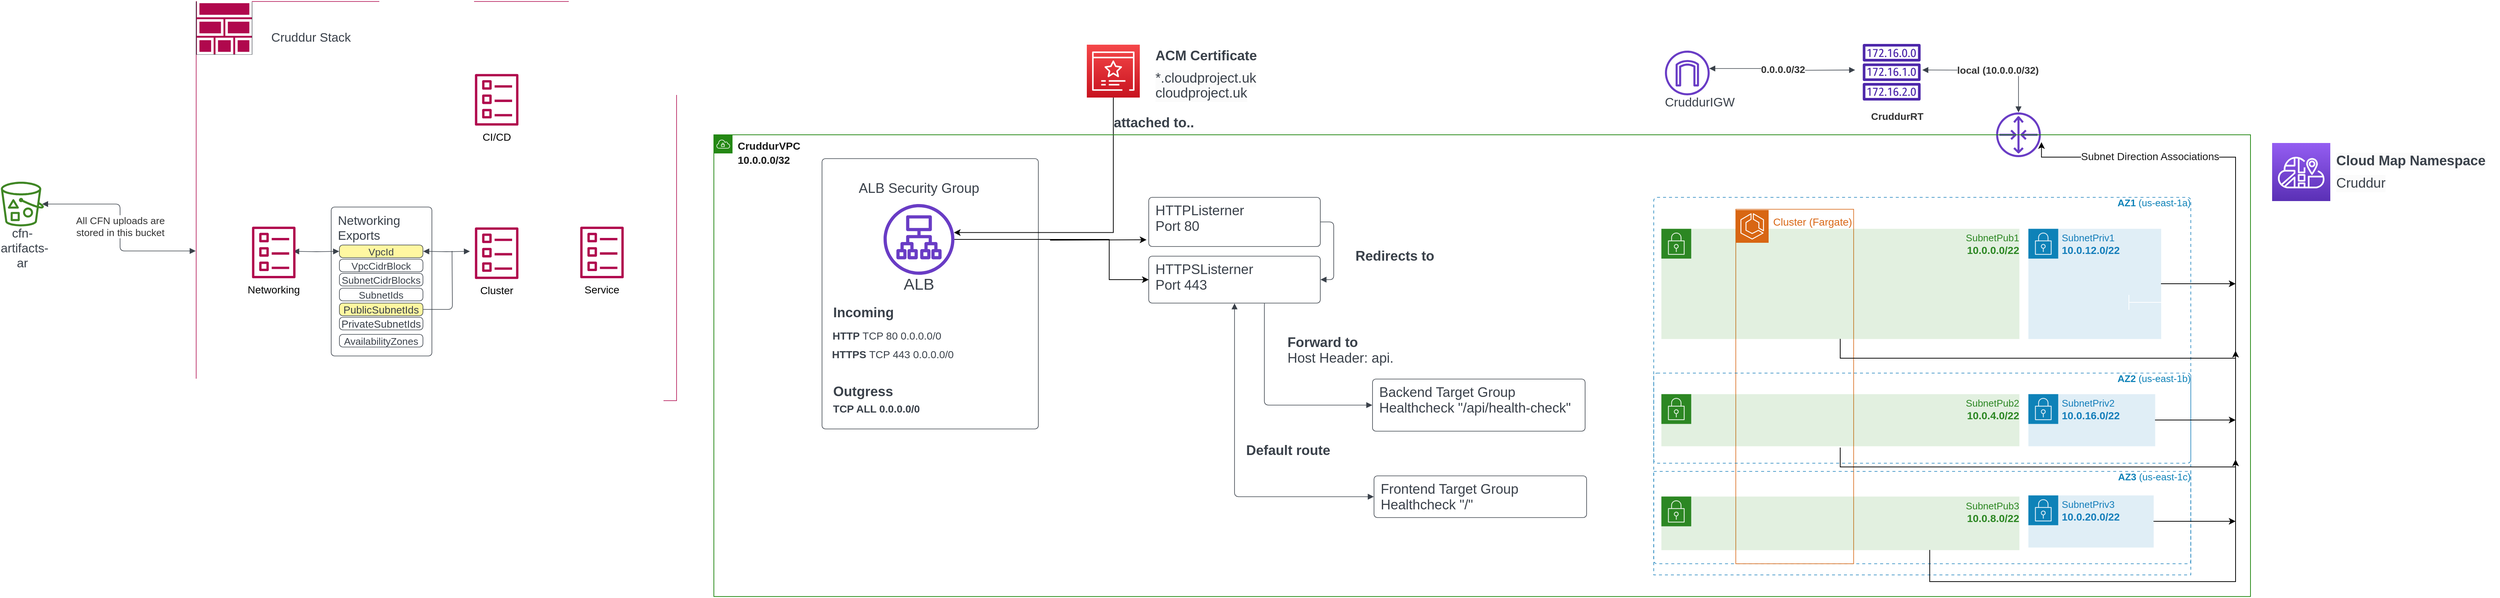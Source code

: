<mxfile version="20.8.20" type="github">
  <diagram name="Page-1" id="DmIdj5LOLqRMzLJ2gPiF">
    <mxGraphModel dx="4213" dy="1447" grid="1" gridSize="10" guides="1" tooltips="1" connect="1" arrows="1" fold="1" page="1" pageScale="1" pageWidth="1169" pageHeight="1654" math="0" shadow="0">
      <root>
        <mxCell id="0" />
        <mxCell id="1" parent="0" />
        <mxCell id="Y5ffWVeLKaedBnNB1SG8-2" value="" style="html=1;overflow=block;blockSpacing=1;whiteSpace=wrap;fontSize=13;spacing=3.8;strokeColor=#3a414a;strokeOpacity=100;rounded=1;absoluteArcSize=1;arcSize=9;strokeWidth=0.8;lucidId=Gu1TGajPd.M8;" vertex="1" parent="1">
          <mxGeometry x="75" y="262" width="290" height="363" as="geometry" />
        </mxCell>
        <mxCell id="Y5ffWVeLKaedBnNB1SG8-4" value="" style="html=1;overflow=block;blockSpacing=1;whiteSpace=wrap;fontSize=13;spacing=3.8;strokeColor=#b0084d;strokeOpacity=100;strokeWidth=0.8;lucidId=mw0TCf-SKjKt;" vertex="1" parent="1">
          <mxGeometry x="-764" y="51" width="644" height="536" as="geometry" />
        </mxCell>
        <mxCell id="Y5ffWVeLKaedBnNB1SG8-5" value="&lt;b&gt;       AZ1 &lt;/b&gt;(us-east-1a)" style="html=1;overflow=block;blockSpacing=1;whiteSpace=wrap;verticalAlign=top;dashed=1;dashPattern=5 5;fontColor=#0E82B8;container=1;pointerEvents=0;collapsible=0;recursiveResize=0;fontSize=13;align=right;spacing=0;strokeColor=#147eba;strokeOpacity=100;fillOpacity=0;rounded=1;absoluteArcSize=1;arcSize=9;fillColor=#ffffff;strokeWidth=0.8;lucidId=Z4ZT~RqnWNvc;" vertex="1" parent="1">
          <mxGeometry x="1190" y="314" width="720" height="492" as="geometry" />
        </mxCell>
        <mxCell id="Y5ffWVeLKaedBnNB1SG8-3" value="" style="html=1;overflow=block;blockSpacing=1;whiteSpace=wrap;fontSize=13;spacing=9;strokeColor=#d86613;strokeOpacity=100;strokeWidth=0.8;lucidId=Tg1TGxLeuST_;" vertex="1" parent="Y5ffWVeLKaedBnNB1SG8-5">
          <mxGeometry x="110" y="16" width="158" height="476" as="geometry" />
        </mxCell>
        <mxCell id="Y5ffWVeLKaedBnNB1SG8-155" style="edgeStyle=orthogonalEdgeStyle;rounded=0;orthogonalLoop=1;jettySize=auto;html=1;fontSize=14;fontColor=#1A1A1A;elbow=vertical;" edge="1" parent="Y5ffWVeLKaedBnNB1SG8-5" source="Y5ffWVeLKaedBnNB1SG8-7">
          <mxGeometry relative="1" as="geometry">
            <mxPoint x="780" y="116" as="targetPoint" />
          </mxGeometry>
        </mxCell>
        <mxCell id="Y5ffWVeLKaedBnNB1SG8-7" value="SubnetPriv1&lt;br&gt;&lt;b&gt;&lt;font style=&quot;font-size: 14px;&quot;&gt;10.0.12.0/22&lt;/font&gt;&lt;/b&gt;" style="html=1;overflow=block;blockSpacing=1;whiteSpace=wrap;shape=mxgraph.aws4.group;grIcon=mxgraph.aws4.group_security_group;grStroke=0;verticalAlign=top;align=left;grIconSize=40;spacingLeft=45;spacingTop=5;strokeColor=#0E82B8;container=1;pointerEvents=0;collapsible=0;recursiveResize=0;fontSize=13;fontColor=#147eba;spacing=0;strokeOpacity=100;fillOpacity=13;rounded=1;absoluteArcSize=1;arcSize=9;fillColor=#147eba;strokeWidth=0;lucidId=D6ZTme_0ZaUr;" vertex="1" parent="Y5ffWVeLKaedBnNB1SG8-5">
          <mxGeometry x="502" y="42" width="178" height="148" as="geometry" />
        </mxCell>
        <mxCell id="Y5ffWVeLKaedBnNB1SG8-149" style="rounded=0;orthogonalLoop=1;jettySize=auto;html=1;fontSize=14;fontColor=#1A1A1A;elbow=vertical;edgeStyle=orthogonalEdgeStyle;" edge="1" parent="Y5ffWVeLKaedBnNB1SG8-5" source="Y5ffWVeLKaedBnNB1SG8-6">
          <mxGeometry relative="1" as="geometry">
            <mxPoint x="780" y="206" as="targetPoint" />
            <Array as="points">
              <mxPoint x="250" y="216" />
              <mxPoint x="780" y="216" />
            </Array>
          </mxGeometry>
        </mxCell>
        <mxCell id="Y5ffWVeLKaedBnNB1SG8-6" value="SubnetPub1&lt;br&gt;&lt;b&gt;&lt;font style=&quot;font-size: 14px;&quot;&gt;10.0.0.0/22&lt;/font&gt;&lt;/b&gt;" style="html=1;overflow=block;blockSpacing=1;whiteSpace=wrap;shape=mxgraph.aws4.group;grIcon=mxgraph.aws4.group_security_group;grStroke=0;verticalAlign=top;align=right;grIconSize=40;spacingLeft=45;spacingTop=5;strokeColor=#2C8723;fontColor=#2C8723;container=0;pointerEvents=0;collapsible=0;recursiveResize=0;fontSize=13;spacing=0;strokeOpacity=100;fillOpacity=13;rounded=1;absoluteArcSize=1;arcSize=9;fillColor=#248814;strokeWidth=0;lucidId=A6ZT0tNM1aIh;" vertex="1" parent="Y5ffWVeLKaedBnNB1SG8-5">
          <mxGeometry x="10" y="42" width="480" height="148" as="geometry" />
        </mxCell>
        <mxCell id="Y5ffWVeLKaedBnNB1SG8-51" value="" style="html=1;overflow=block;blockSpacing=1;whiteSpace=wrap;shape=mxgraph.aws4.resourceIcon;resIcon=mxgraph.aws4.ecs;verticalLabelPosition=bottom;align=center;verticalAlign=top;strokeColor=#ffffff;pointerEvents=1;fontSize=13;spacing=0;strokeOpacity=100;rounded=1;absoluteArcSize=1;arcSize=9;fillColor=#d86613;strokeWidth=0.8;lucidId=wg1THyplZPJS;" vertex="1" parent="Y5ffWVeLKaedBnNB1SG8-5">
          <mxGeometry x="110" y="17" width="44" height="44" as="geometry" />
        </mxCell>
        <mxCell id="Y5ffWVeLKaedBnNB1SG8-129" value="&lt;font color=&quot;#d96817&quot;&gt;Cluster (Fargate)&lt;/font&gt;" style="text;strokeColor=none;align=center;fillColor=none;html=1;verticalAlign=middle;whiteSpace=wrap;rounded=0;fontSize=14;" vertex="1" parent="Y5ffWVeLKaedBnNB1SG8-5">
          <mxGeometry x="129" y="18" width="168" height="30" as="geometry" />
        </mxCell>
        <mxCell id="Y5ffWVeLKaedBnNB1SG8-9" value="&lt;b&gt;       AZ2 &lt;/b&gt;(us-east-1b)" style="html=1;overflow=block;blockSpacing=1;whiteSpace=wrap;verticalAlign=top;dashed=1;dashPattern=5 5;fontColor=#0E82B8;container=1;pointerEvents=0;collapsible=0;recursiveResize=0;fontSize=13;align=right;spacing=0;strokeColor=#147eba;strokeOpacity=100;fillOpacity=0;rounded=1;absoluteArcSize=1;arcSize=9;fillColor=#ffffff;strokeWidth=0.8;lucidId=if0TXPkdlUMy;" vertex="1" parent="1">
          <mxGeometry x="1190" y="550" width="720" height="121" as="geometry" />
        </mxCell>
        <mxCell id="Y5ffWVeLKaedBnNB1SG8-10" value="&lt;blockquote style=&quot;margin: 0 0 0 40px; border: none; padding: 0px;&quot;&gt;&lt;div style=&quot;&quot;&gt;&lt;span style=&quot;background-color: initial;&quot;&gt;SubnetPub2&lt;/span&gt;&lt;/div&gt;&lt;div style=&quot;&quot;&gt;&lt;span style=&quot;background-color: initial;&quot;&gt;&lt;b&gt;&lt;font style=&quot;font-size: 14px;&quot;&gt;10.0.4.0/22&lt;/font&gt;&lt;/b&gt;&lt;/span&gt;&lt;/div&gt;&lt;/blockquote&gt;" style="html=1;overflow=block;blockSpacing=1;whiteSpace=wrap;shape=mxgraph.aws4.group;grIcon=mxgraph.aws4.group_security_group;grStroke=0;verticalAlign=top;align=right;grIconSize=40;spacingLeft=45;spacingTop=5;strokeColor=#2C8723;fontColor=#2C8723;container=1;pointerEvents=0;collapsible=0;recursiveResize=0;fontSize=13;spacing=0;strokeOpacity=100;fillOpacity=13;rounded=1;absoluteArcSize=1;arcSize=9;fillColor=#248814;strokeWidth=0;lucidId=if0TEgoTsi_F;" vertex="1" parent="Y5ffWVeLKaedBnNB1SG8-9">
          <mxGeometry x="10" y="28" width="480" height="70" as="geometry" />
        </mxCell>
        <mxCell id="Y5ffWVeLKaedBnNB1SG8-156" style="edgeStyle=orthogonalEdgeStyle;rounded=0;orthogonalLoop=1;jettySize=auto;html=1;fontSize=14;fontColor=#1A1A1A;elbow=vertical;" edge="1" parent="Y5ffWVeLKaedBnNB1SG8-9" source="Y5ffWVeLKaedBnNB1SG8-11">
          <mxGeometry relative="1" as="geometry">
            <mxPoint x="780" y="63" as="targetPoint" />
          </mxGeometry>
        </mxCell>
        <mxCell id="Y5ffWVeLKaedBnNB1SG8-11" value="SubnetPriv2&lt;br&gt;&lt;b&gt;&lt;font style=&quot;font-size: 14px;&quot;&gt;10.0.16.0/22&lt;/font&gt;&lt;/b&gt;" style="html=1;overflow=block;blockSpacing=1;whiteSpace=wrap;shape=mxgraph.aws4.group;grIcon=mxgraph.aws4.group_security_group;grStroke=0;verticalAlign=top;align=left;grIconSize=40;spacingLeft=45;spacingTop=5;strokeColor=#0E82B8;container=1;pointerEvents=0;collapsible=0;recursiveResize=0;fontSize=13;fontColor=#147eba;spacing=0;strokeOpacity=100;fillOpacity=13;rounded=1;absoluteArcSize=1;arcSize=9;fillColor=#147eba;strokeWidth=0;lucidId=if0TMw7SNUd1;" vertex="1" parent="Y5ffWVeLKaedBnNB1SG8-9">
          <mxGeometry x="502" y="28" width="170" height="70" as="geometry" />
        </mxCell>
        <mxCell id="Y5ffWVeLKaedBnNB1SG8-12" value="&lt;b&gt;       AZ3 &lt;/b&gt;(us-east-1c)" style="html=1;overflow=block;blockSpacing=1;whiteSpace=wrap;verticalAlign=top;dashed=1;dashPattern=5 5;fontColor=#0E82B8;container=1;pointerEvents=0;collapsible=0;recursiveResize=0;fontSize=13;align=right;spacing=0;strokeColor=#147eba;strokeOpacity=100;fillOpacity=0;rounded=1;absoluteArcSize=1;arcSize=0;fillColor=#ffffff;strokeWidth=0.8;lucidId=pf0TN7_UmOL7;" vertex="1" parent="1">
          <mxGeometry x="1190" y="682" width="720" height="139" as="geometry" />
        </mxCell>
        <mxCell id="Y5ffWVeLKaedBnNB1SG8-13" value="SubnetPub3&lt;br&gt;&lt;b&gt;&lt;font style=&quot;font-size: 14px;&quot;&gt;10.0.8.0/22&lt;/font&gt;&lt;/b&gt;" style="html=1;overflow=block;blockSpacing=1;whiteSpace=wrap;shape=mxgraph.aws4.group;grIcon=mxgraph.aws4.group_security_group;grStroke=0;verticalAlign=top;align=right;grIconSize=40;spacingLeft=45;spacingTop=5;strokeColor=#2C8723;fontColor=#2C8723;container=1;pointerEvents=0;collapsible=0;recursiveResize=0;fontSize=13;spacing=0;strokeOpacity=100;fillOpacity=13;rounded=1;absoluteArcSize=1;arcSize=9;fillColor=#248814;strokeWidth=0;lucidId=pf0Tl75vCmeT;" vertex="1" parent="Y5ffWVeLKaedBnNB1SG8-12">
          <mxGeometry x="10" y="33.5" width="480" height="72" as="geometry" />
        </mxCell>
        <mxCell id="Y5ffWVeLKaedBnNB1SG8-157" style="edgeStyle=orthogonalEdgeStyle;rounded=0;orthogonalLoop=1;jettySize=auto;html=1;fontSize=14;fontColor=#1A1A1A;elbow=vertical;" edge="1" parent="Y5ffWVeLKaedBnNB1SG8-12" source="Y5ffWVeLKaedBnNB1SG8-14">
          <mxGeometry relative="1" as="geometry">
            <mxPoint x="780" y="67" as="targetPoint" />
          </mxGeometry>
        </mxCell>
        <mxCell id="Y5ffWVeLKaedBnNB1SG8-14" value="SubnetPriv3&lt;br&gt;&lt;b&gt;&lt;font style=&quot;font-size: 14px;&quot;&gt;10.0.20.0/22&lt;/font&gt;&lt;/b&gt;" style="html=1;overflow=block;blockSpacing=1;whiteSpace=wrap;shape=mxgraph.aws4.group;grIcon=mxgraph.aws4.group_security_group;grStroke=0;verticalAlign=top;align=left;grIconSize=40;spacingLeft=45;spacingTop=5;strokeColor=#0E82B8;container=1;pointerEvents=0;collapsible=0;recursiveResize=0;fontSize=13;fontColor=#147eba;spacing=0;strokeOpacity=100;fillOpacity=13;rounded=1;absoluteArcSize=1;arcSize=9;fillColor=#147eba;strokeWidth=0;lucidId=pf0TrG4AAMhS;" vertex="1" parent="Y5ffWVeLKaedBnNB1SG8-12">
          <mxGeometry x="502" y="32" width="168" height="70" as="geometry" />
        </mxCell>
        <mxCell id="Y5ffWVeLKaedBnNB1SG8-16" value="" style="html=1;overflow=block;blockSpacing=1;whiteSpace=wrap;shape=mxgraph.aws4.router;labelPosition=center;verticalLabelPosition=bottom;align=center;verticalAlign=top;pointerEvents=1;fontSize=13;spacing=0;strokeColor=#3a414a;strokeOpacity=100;rounded=1;absoluteArcSize=1;arcSize=9;fillColor=#693cc5;strokeWidth=0.8;lucidId=3-ZTYZ8C4m2f;" vertex="1" parent="1">
          <mxGeometry x="1649" y="200" width="60" height="60" as="geometry" />
        </mxCell>
        <mxCell id="Y5ffWVeLKaedBnNB1SG8-17" value="" style="html=1;jettySize=18;whiteSpace=wrap;fontSize=13;strokeColor=#3a414a;strokeOpacity=100;strokeWidth=0.8;rounded=1;arcSize=12;edgeStyle=orthogonalEdgeStyle;startArrow=block;startFill=1;endArrow=block;endFill=1;exitX=1;exitY=0.5;exitPerimeter=0;entryX=0.5;entryY=0;entryPerimeter=0;lucidId=h~ZTw6QrdE8z;" edge="1" parent="1" target="Y5ffWVeLKaedBnNB1SG8-16">
          <mxGeometry width="100" height="100" relative="1" as="geometry">
            <Array as="points" />
            <mxPoint x="1550" y="143.0" as="sourcePoint" />
          </mxGeometry>
        </mxCell>
        <mxCell id="Y5ffWVeLKaedBnNB1SG8-18" value="local (10.0.0.0/32)" style="text;html=1;resizable=0;labelBackgroundColor=default;align=center;verticalAlign=middle;fontStyle=1;fontColor=#333333;fontSize=13.3;" vertex="1" parent="Y5ffWVeLKaedBnNB1SG8-17">
          <mxGeometry x="0.433" relative="1" as="geometry">
            <mxPoint x="-28" y="-5" as="offset" />
          </mxGeometry>
        </mxCell>
        <mxCell id="Y5ffWVeLKaedBnNB1SG8-19" value="CruddurIGW" style="html=1;overflow=block;blockSpacing=1;whiteSpace=wrap;shape=mxgraph.aws4.internet_gateway;labelPosition=center;verticalLabelPosition=bottom;align=center;verticalAlign=top;pointerEvents=1;fontSize=16.7;fontColor=#3a414a;spacing=0;strokeColor=#3a414a;strokeOpacity=100;rounded=1;absoluteArcSize=1;arcSize=9;fillColor=#693cc5;strokeWidth=0.8;lucidId=O~ZTAr_EYrPd;" vertex="1" parent="1">
          <mxGeometry x="1205" y="117" width="60" height="60" as="geometry" />
        </mxCell>
        <mxCell id="Y5ffWVeLKaedBnNB1SG8-20" value="" style="html=1;jettySize=18;whiteSpace=wrap;fontSize=13;strokeColor=#3a414a;strokeOpacity=100;strokeWidth=0.8;rounded=1;arcSize=12;edgeStyle=orthogonalEdgeStyle;startArrow=block;startFill=1;endArrow=block;endFill=1;exitX=0;exitY=0.5;exitPerimeter=0;entryX=0.99;entryY=0.4;entryPerimeter=0;lucidId=X~ZTACHfxG1c;" edge="1" parent="1" target="Y5ffWVeLKaedBnNB1SG8-19">
          <mxGeometry width="100" height="100" relative="1" as="geometry">
            <Array as="points" />
            <mxPoint x="1460" y="143.0" as="sourcePoint" />
          </mxGeometry>
        </mxCell>
        <mxCell id="Y5ffWVeLKaedBnNB1SG8-21" value="0.0.0.0/32" style="text;html=1;resizable=0;labelBackgroundColor=default;align=center;verticalAlign=middle;fontStyle=1;fontColor=#333333;fontSize=13.3;" vertex="1" parent="Y5ffWVeLKaedBnNB1SG8-20">
          <mxGeometry relative="1" as="geometry" />
        </mxCell>
        <mxCell id="Y5ffWVeLKaedBnNB1SG8-31" value="Cruddur Stack" style="html=1;overflow=block;blockSpacing=1;whiteSpace=wrap;fontSize=16.7;fontColor=#3a414a;spacing=3.8;strokeOpacity=0;fillOpacity=0;rounded=1;absoluteArcSize=1;arcSize=9;fillColor=#ffffff;strokeWidth=0.8;lucidId=dE0TspO_Agiy;" vertex="1" parent="1">
          <mxGeometry x="-700" y="77" width="180" height="45" as="geometry" />
        </mxCell>
        <mxCell id="Y5ffWVeLKaedBnNB1SG8-34" value="cfn-artifacts-ar" style="html=1;overflow=block;blockSpacing=1;whiteSpace=wrap;shape=mxgraph.aws4.bucket_with_objects;labelPosition=center;verticalLabelPosition=bottom;align=center;verticalAlign=top;pointerEvents=1;fontSize=16.7;fontColor=#3a414a;spacing=0;strokeColor=#3a414a;strokeOpacity=100;rounded=1;absoluteArcSize=1;arcSize=9;fillColor=#3f8624;strokeWidth=0.8;lucidId=dI0Tzxsv~msY;" vertex="1" parent="1">
          <mxGeometry x="-1026" y="293" width="58" height="60" as="geometry" />
        </mxCell>
        <mxCell id="Y5ffWVeLKaedBnNB1SG8-35" value="" style="html=1;jettySize=18;whiteSpace=wrap;fontSize=13;strokeColor=#3a414a;strokeOpacity=100;strokeWidth=0.8;rounded=1;arcSize=12;edgeStyle=orthogonalEdgeStyle;startArrow=block;startFill=1;endArrow=block;endFill=1;exitX=0.958;exitY=0.5;exitPerimeter=0;entryX=-0.001;entryY=0.625;entryPerimeter=0;lucidId=yI0TNxTwH4DH;" edge="1" parent="1" source="Y5ffWVeLKaedBnNB1SG8-34" target="Y5ffWVeLKaedBnNB1SG8-4">
          <mxGeometry width="100" height="100" relative="1" as="geometry">
            <Array as="points" />
          </mxGeometry>
        </mxCell>
        <mxCell id="Y5ffWVeLKaedBnNB1SG8-36" value="All CFN uploads are&#xa;stored in this bucket" style="text;html=1;resizable=0;labelBackgroundColor=default;align=center;verticalAlign=middle;fontColor=#333333;fontSize=13.3;" vertex="1" parent="Y5ffWVeLKaedBnNB1SG8-35">
          <mxGeometry relative="1" as="geometry" />
        </mxCell>
        <mxCell id="Y5ffWVeLKaedBnNB1SG8-37" value="" style="group;dropTarget=0;pointerEvents=0;" vertex="1" parent="1">
          <mxGeometry x="-670" y="327" width="306" height="224" as="geometry" />
        </mxCell>
        <mxCell id="Y5ffWVeLKaedBnNB1SG8-38" value="Networking Exports" style="html=1;overflow=block;blockSpacing=1;whiteSpace=wrap;fontSize=16.7;fontColor=#3a414a;align=left;spacing=9;verticalAlign=top;strokeColor=#3a414a;strokeOpacity=100;rounded=1;absoluteArcSize=1;arcSize=9;strokeWidth=0.8;lucidId=A80ToU6WK9eq;" vertex="1" parent="Y5ffWVeLKaedBnNB1SG8-37">
          <mxGeometry x="87" width="135" height="200" as="geometry" />
        </mxCell>
        <mxCell id="Y5ffWVeLKaedBnNB1SG8-41" value="VpcCidrBlock" style="html=1;overflow=block;blockSpacing=1;whiteSpace=wrap;fontSize=13.3;fontColor=#3a414a;spacing=0;strokeColor=#3a414a;strokeOpacity=100;rounded=1;absoluteArcSize=1;arcSize=9;strokeWidth=0.8;lucidId=7L0TkX8M1S7Z;" vertex="1" parent="Y5ffWVeLKaedBnNB1SG8-37">
          <mxGeometry x="98" y="70" width="112" height="17" as="geometry" />
        </mxCell>
        <mxCell id="Y5ffWVeLKaedBnNB1SG8-42" value="SubnetCidrBlocks" style="html=1;overflow=block;blockSpacing=1;whiteSpace=wrap;fontSize=13.3;fontColor=#3a414a;spacing=0;strokeColor=#3a414a;strokeOpacity=100;rounded=1;absoluteArcSize=1;arcSize=9;strokeWidth=0.8;lucidId=9L0T8~TS0tZD;" vertex="1" parent="Y5ffWVeLKaedBnNB1SG8-37">
          <mxGeometry x="98" y="89" width="112" height="17" as="geometry" />
        </mxCell>
        <mxCell id="Y5ffWVeLKaedBnNB1SG8-43" value="PublicSubnetIds" style="html=1;overflow=block;blockSpacing=1;whiteSpace=wrap;fontSize=14;fontColor=#3a414a;spacing=0;strokeColor=#3a414a;strokeOpacity=100;fillOpacity=100;rounded=1;absoluteArcSize=1;arcSize=9;fillColor=#fff7a1;strokeWidth=0.8;lucidId=aM0T7n-Lwh~_;" vertex="1" parent="Y5ffWVeLKaedBnNB1SG8-37">
          <mxGeometry x="98" y="129" width="112" height="17" as="geometry" />
        </mxCell>
        <mxCell id="Y5ffWVeLKaedBnNB1SG8-44" value="SubnetIds" style="html=1;overflow=block;blockSpacing=1;whiteSpace=wrap;fontSize=13.3;fontColor=#3a414a;spacing=0;strokeColor=#3a414a;strokeOpacity=100;rounded=1;absoluteArcSize=1;arcSize=9;strokeWidth=0.8;lucidId=5O0TtLe9554C;" vertex="1" parent="Y5ffWVeLKaedBnNB1SG8-37">
          <mxGeometry x="98" y="109" width="112" height="17" as="geometry" />
        </mxCell>
        <mxCell id="Y5ffWVeLKaedBnNB1SG8-45" value="VpcId" style="html=1;overflow=block;blockSpacing=1;whiteSpace=wrap;fontSize=13.3;fontColor=#3a414a;spacing=0;strokeColor=#3a414a;strokeOpacity=100;fillOpacity=100;rounded=1;absoluteArcSize=1;arcSize=9;fillColor=#fff7a1;strokeWidth=0.8;lucidId=dP0TKXAvNs3V;" vertex="1" parent="Y5ffWVeLKaedBnNB1SG8-37">
          <mxGeometry x="98" y="51" width="112" height="17" as="geometry" />
        </mxCell>
        <mxCell id="Y5ffWVeLKaedBnNB1SG8-46" value="PrivateSubnetIds" style="html=1;overflow=block;blockSpacing=1;whiteSpace=wrap;fontSize=14;fontColor=#3a414a;spacing=0;strokeColor=#3a414a;strokeOpacity=100;rounded=1;absoluteArcSize=1;arcSize=9;strokeWidth=0.8;lucidId=xb1TEO2NR7rC;" vertex="1" parent="Y5ffWVeLKaedBnNB1SG8-37">
          <mxGeometry x="98" y="148" width="112" height="17" as="geometry" />
        </mxCell>
        <mxCell id="Y5ffWVeLKaedBnNB1SG8-47" value="AvailabilityZones" style="html=1;overflow=block;blockSpacing=1;whiteSpace=wrap;fontSize=13.3;fontColor=#3a414a;spacing=0;strokeColor=#3a414a;strokeOpacity=100;rounded=1;absoluteArcSize=1;arcSize=9;strokeWidth=0.8;lucidId=Cb1TjHKciOx0;" vertex="1" parent="Y5ffWVeLKaedBnNB1SG8-37">
          <mxGeometry x="98" y="171" width="112" height="17" as="geometry" />
        </mxCell>
        <mxCell id="Y5ffWVeLKaedBnNB1SG8-48" value="" style="html=1;jettySize=18;whiteSpace=wrap;fontSize=13;strokeColor=#3a414a;strokeOpacity=100;strokeWidth=0.8;rounded=1;arcSize=12;edgeStyle=orthogonalEdgeStyle;startArrow=block;startFill=1;endArrow=block;endFill=1;exitX=1;exitY=0.5;exitPerimeter=0;entryX=-0.003;entryY=0.5;entryPerimeter=0;lucidId=WX0TaIPggkP6;" edge="1" parent="Y5ffWVeLKaedBnNB1SG8-37" target="Y5ffWVeLKaedBnNB1SG8-45">
          <mxGeometry width="100" height="100" relative="1" as="geometry">
            <Array as="points" />
            <mxPoint x="36" y="59.5" as="sourcePoint" />
          </mxGeometry>
        </mxCell>
        <mxCell id="Y5ffWVeLKaedBnNB1SG8-49" value="" style="html=1;jettySize=18;whiteSpace=wrap;fontSize=13;strokeColor=#3a414a;strokeOpacity=100;strokeWidth=0.8;rounded=1;arcSize=12;edgeStyle=orthogonalEdgeStyle;startArrow=block;startFill=1;endArrow=block;endFill=1;exitX=0;exitY=0.5;exitPerimeter=0;entryX=1.003;entryY=0.5;entryPerimeter=0;lucidId=5X0TQjPlyJ.j;" edge="1" parent="Y5ffWVeLKaedBnNB1SG8-37" target="Y5ffWVeLKaedBnNB1SG8-45">
          <mxGeometry width="100" height="100" relative="1" as="geometry">
            <Array as="points" />
            <mxPoint x="273" y="59.5" as="sourcePoint" />
          </mxGeometry>
        </mxCell>
        <mxCell id="Y5ffWVeLKaedBnNB1SG8-50" value="" style="html=1;jettySize=18;whiteSpace=wrap;fontSize=13;strokeColor=#3a414a;strokeOpacity=100;strokeWidth=0.8;rounded=1;arcSize=12;edgeStyle=orthogonalEdgeStyle;startArrow=none;endArrow=none;exitX=1.003;exitY=0.5;exitPerimeter=0;lucidId=Nd1TKQJoeuX1;" edge="1" parent="Y5ffWVeLKaedBnNB1SG8-37" source="Y5ffWVeLKaedBnNB1SG8-43">
          <mxGeometry width="100" height="100" relative="1" as="geometry">
            <Array as="points" />
            <mxPoint x="249" y="59" as="targetPoint" />
          </mxGeometry>
        </mxCell>
        <mxCell id="Y5ffWVeLKaedBnNB1SG8-53" value="&lt;div style=&quot;display: flex; justify-content: flex-start; text-align: left; align-items: baseline; font-size: 0; line-height: 1.25;margin-top: -2px;&quot;&gt;&lt;span&gt;&lt;span style=&quot;font-size:18.3px;color:#3a414a;&quot;&gt;HTTPSListerner&#xa;&lt;/span&gt;&lt;/span&gt;&lt;/div&gt;&lt;div style=&quot;display: flex; justify-content: flex-start; text-align: left; align-items: baseline; font-size: 0; line-height: 1.25;margin-top: -2px;&quot;&gt;&lt;span&gt;&lt;span style=&quot;font-size:18.3px;color:#3a414a;&quot;&gt;Port 443&lt;/span&gt;&lt;/span&gt;&lt;/div&gt;" style="html=1;overflow=block;blockSpacing=1;whiteSpace=wrap;fontSize=13;spacing=9;verticalAlign=top;strokeColor=#3a414a;strokeOpacity=100;rounded=1;absoluteArcSize=1;arcSize=9;strokeWidth=0.8;lucidId=mp1TPzRQjrfS;" vertex="1" parent="1">
          <mxGeometry x="513" y="393" width="230" height="63" as="geometry" />
        </mxCell>
        <mxCell id="Y5ffWVeLKaedBnNB1SG8-54" value="" style="html=1;jettySize=18;whiteSpace=wrap;fontSize=13;strokeColor=#3a414a;strokeOpacity=100;strokeWidth=0.8;rounded=1;arcSize=12;edgeStyle=orthogonalEdgeStyle;startArrow=none;endArrow=block;endFill=1;exitX=1.001;exitY=0.5;exitPerimeter=0;entryX=1.001;entryY=0.5;entryPerimeter=0;lucidId=Jp1THk_QCc7.;" edge="1" parent="1" source="Y5ffWVeLKaedBnNB1SG8-52" target="Y5ffWVeLKaedBnNB1SG8-53">
          <mxGeometry width="100" height="100" relative="1" as="geometry">
            <Array as="points" />
          </mxGeometry>
        </mxCell>
        <mxCell id="Y5ffWVeLKaedBnNB1SG8-55" value="Redirects to" style="html=1;overflow=block;blockSpacing=1;whiteSpace=wrap;fontSize=18.3;fontColor=#3a414a;fontStyle=1;spacing=3.8;strokeOpacity=0;fillOpacity=0;rounded=1;absoluteArcSize=1;arcSize=9;fillColor=#ffffff;strokeWidth=0.8;lucidId=4p1TsErLXbFY;" vertex="1" parent="1">
          <mxGeometry x="753" y="369" width="180" height="45" as="geometry" />
        </mxCell>
        <mxCell id="Y5ffWVeLKaedBnNB1SG8-56" value="&lt;div style=&quot;display: flex; justify-content: flex-start; text-align: left; align-items: baseline; font-size: 0; line-height: 1.25;margin-top: -2px;&quot;&gt;&lt;span&gt;&lt;span style=&quot;font-size:18.3px;color:#3a414a;&quot;&gt;Backend Target Group&#xa;&lt;/span&gt;&lt;/span&gt;&lt;/div&gt;&lt;div style=&quot;display: flex; justify-content: flex-start; text-align: left; align-items: baseline; font-size: 0; line-height: 1.25;margin-top: -2px;&quot;&gt;&lt;span&gt;&lt;span style=&quot;font-size:18.3px;color:#3a414a;&quot;&gt;Healthcheck &quot;/api/health-check&quot;&lt;/span&gt;&lt;/span&gt;&lt;/div&gt;" style="html=1;overflow=block;blockSpacing=1;whiteSpace=wrap;fontSize=13;spacing=9;verticalAlign=top;strokeColor=#3a414a;strokeOpacity=100;rounded=1;absoluteArcSize=1;arcSize=9;strokeWidth=0.8;lucidId=rq1TCmNzaplq;" vertex="1" parent="1">
          <mxGeometry x="813" y="558" width="285" height="70" as="geometry" />
        </mxCell>
        <mxCell id="Y5ffWVeLKaedBnNB1SG8-57" value="&lt;div style=&quot;display: flex; justify-content: flex-start; text-align: left; align-items: baseline; font-size: 0; line-height: 1.25;margin-top: -2px;&quot;&gt;&lt;span&gt;&lt;span style=&quot;font-size:18.3px;color:#3a414a;&quot;&gt;Frontend Target Group&#xa;&lt;/span&gt;&lt;/span&gt;&lt;/div&gt;&lt;div style=&quot;display: flex; justify-content: flex-start; text-align: left; align-items: baseline; font-size: 0; line-height: 1.25;margin-top: -2px;&quot;&gt;&lt;span&gt;&lt;span style=&quot;font-size:18.3px;color:#3a414a;&quot;&gt;Healthcheck &quot;/&quot;&lt;/span&gt;&lt;/span&gt;&lt;/div&gt;" style="html=1;overflow=block;blockSpacing=1;whiteSpace=wrap;fontSize=13;spacing=9;verticalAlign=top;strokeColor=#3a414a;strokeOpacity=100;rounded=1;absoluteArcSize=1;arcSize=9;strokeWidth=0.8;lucidId=rq1TJoDe7SLl;" vertex="1" parent="1">
          <mxGeometry x="815" y="688" width="285" height="56" as="geometry" />
        </mxCell>
        <mxCell id="Y5ffWVeLKaedBnNB1SG8-58" value="" style="html=1;jettySize=18;whiteSpace=wrap;fontSize=13;strokeColor=#3a414a;strokeOpacity=100;strokeWidth=0.8;rounded=1;arcSize=12;edgeStyle=orthogonalEdgeStyle;startArrow=block;startFill=1;endArrow=block;endFill=1;exitX=0.5;exitY=1.005;exitPerimeter=0;entryX=-0.001;entryY=0.5;entryPerimeter=0;lucidId=Bq1Tb58wDm-E;" edge="1" parent="1" source="Y5ffWVeLKaedBnNB1SG8-53" target="Y5ffWVeLKaedBnNB1SG8-57">
          <mxGeometry width="100" height="100" relative="1" as="geometry">
            <Array as="points" />
          </mxGeometry>
        </mxCell>
        <mxCell id="Y5ffWVeLKaedBnNB1SG8-59" value="" style="html=1;jettySize=18;whiteSpace=wrap;fontSize=13;strokeColor=#3a414a;strokeOpacity=100;strokeWidth=0.8;rounded=1;arcSize=12;edgeStyle=orthogonalEdgeStyle;startArrow=none;endArrow=block;endFill=1;exitX=0.674;exitY=1.005;exitPerimeter=0;entryX=-0.001;entryY=0.5;entryPerimeter=0;lucidId=Gq1Takwi7JNx;" edge="1" parent="1" source="Y5ffWVeLKaedBnNB1SG8-53" target="Y5ffWVeLKaedBnNB1SG8-56">
          <mxGeometry width="100" height="100" relative="1" as="geometry">
            <Array as="points" />
          </mxGeometry>
        </mxCell>
        <mxCell id="Y5ffWVeLKaedBnNB1SG8-60" value="&lt;div style=&quot;display: flex; justify-content: flex-start; text-align: left; align-items: baseline; font-size: 0; line-height: 1.25;margin-top: -2px;&quot;&gt;&lt;span&gt;&lt;span style=&quot;font-size:18.3px;color:#3a414a;font-weight: bold;&quot;&gt;Forward to&#xa;&lt;/span&gt;&lt;/span&gt;&lt;/div&gt;&lt;div style=&quot;display: flex; justify-content: flex-start; text-align: left; align-items: baseline; font-size: 0; line-height: 1.25;margin-top: -2px;&quot;&gt;&lt;span&gt;&lt;span style=&quot;font-size:18.3px;color:#3a414a;&quot;&gt;&lt;span style=&quot;font-size:18.3px;color:#3a414a;&quot;&gt;Host Header: api.&lt;/span&gt;&lt;/span&gt;&lt;/span&gt;&lt;/div&gt;" style="html=1;overflow=block;blockSpacing=1;whiteSpace=wrap;fontSize=13;spacing=3.8;verticalAlign=top;strokeOpacity=0;fillOpacity=0;rounded=1;absoluteArcSize=1;arcSize=9;fillColor=#ffffff;strokeWidth=0.8;lucidId=Xq1TwTQ4jBMf;" vertex="1" parent="1">
          <mxGeometry x="696" y="497" width="180" height="52" as="geometry" />
        </mxCell>
        <mxCell id="Y5ffWVeLKaedBnNB1SG8-135" style="edgeStyle=orthogonalEdgeStyle;rounded=0;orthogonalLoop=1;jettySize=auto;html=1;fontSize=14;fontColor=#1A1A1A;" edge="1" parent="1" source="Y5ffWVeLKaedBnNB1SG8-62">
          <mxGeometry relative="1" as="geometry">
            <mxPoint x="510" y="371" as="targetPoint" />
          </mxGeometry>
        </mxCell>
        <mxCell id="Y5ffWVeLKaedBnNB1SG8-136" style="edgeStyle=orthogonalEdgeStyle;rounded=0;orthogonalLoop=1;jettySize=auto;html=1;entryX=0;entryY=0.5;entryDx=0;entryDy=0;fontSize=14;fontColor=#1A1A1A;" edge="1" parent="1" source="Y5ffWVeLKaedBnNB1SG8-62" target="Y5ffWVeLKaedBnNB1SG8-53">
          <mxGeometry relative="1" as="geometry">
            <Array as="points">
              <mxPoint x="460" y="371" />
              <mxPoint x="460" y="424" />
            </Array>
          </mxGeometry>
        </mxCell>
        <mxCell id="Y5ffWVeLKaedBnNB1SG8-62" value="ALB" style="html=1;overflow=block;blockSpacing=1;whiteSpace=wrap;shape=mxgraph.aws4.application_load_balancer;labelPosition=center;verticalLabelPosition=bottom;align=center;verticalAlign=top;pointerEvents=1;fontSize=21.7;fontColor=#3a414a;spacing=0;strokeColor=#3a414a;strokeOpacity=100;rounded=1;absoluteArcSize=1;arcSize=9;fillColor=#693cc5;strokeWidth=0.8;lucidId=6t1THYGJJjmS;" vertex="1" parent="1">
          <mxGeometry x="155" y="323" width="100" height="95" as="geometry" />
        </mxCell>
        <mxCell id="Y5ffWVeLKaedBnNB1SG8-63" value="ALB Security Group" style="html=1;overflow=block;blockSpacing=1;whiteSpace=wrap;fontSize=18.3;fontColor=#3a414a;spacing=3.8;strokeOpacity=0;fillOpacity=0;rounded=1;absoluteArcSize=1;arcSize=9;fillColor=#ffffff;strokeWidth=0.8;lucidId=hu1TetaForTg;" vertex="1" parent="1">
          <mxGeometry x="115" y="273" width="180" height="56" as="geometry" />
        </mxCell>
        <mxCell id="Y5ffWVeLKaedBnNB1SG8-65" value="" style="html=1;overflow=block;blockSpacing=1;whiteSpace=wrap;fontSize=13;spacing=9;strokeColor=#3a414a;strokeOpacity=100;fillOpacity=100;fillColor=#b0084d;strokeWidth=0.8;lucidId=Ux0TUwAn13kx;container=1;collapsible=0;" vertex="1" parent="1">
          <mxGeometry x="-764" y="52" width="74.84" height="70" as="geometry" />
        </mxCell>
        <mxCell id="Y5ffWVeLKaedBnNB1SG8-72" value="" style="sketch=0;outlineConnect=0;fontColor=#232F3E;gradientColor=none;fillColor=#FFFFFF;strokeColor=#FFFFFF;dashed=0;verticalLabelPosition=bottom;verticalAlign=top;align=center;html=1;fontSize=12;fontStyle=0;aspect=fixed;pointerEvents=1;shape=mxgraph.aws4.stack;" vertex="1" parent="Y5ffWVeLKaedBnNB1SG8-65">
          <mxGeometry x="0.79" y="-2.16" width="74.05" height="72.16" as="geometry" />
        </mxCell>
        <mxCell id="Y5ffWVeLKaedBnNB1SG8-74" value="" style="sketch=0;outlineConnect=0;fontColor=#232F3E;gradientColor=none;fillColor=#B0084D;strokeColor=none;dashed=0;verticalLabelPosition=bottom;verticalAlign=top;align=center;html=1;fontSize=12;fontStyle=0;aspect=fixed;pointerEvents=1;shape=mxgraph.aws4.template;" vertex="1" parent="1">
          <mxGeometry x="-689.16" y="353" width="58.33" height="70" as="geometry" />
        </mxCell>
        <mxCell id="Y5ffWVeLKaedBnNB1SG8-79" value="" style="sketch=0;outlineConnect=0;fontColor=#232F3E;gradientColor=none;fillColor=#B0084D;strokeColor=none;dashed=0;verticalLabelPosition=bottom;verticalAlign=top;align=center;html=1;fontSize=12;fontStyle=0;aspect=fixed;pointerEvents=1;shape=mxgraph.aws4.template;" vertex="1" parent="1">
          <mxGeometry x="-249.16" y="353" width="58.33" height="70" as="geometry" />
        </mxCell>
        <mxCell id="Y5ffWVeLKaedBnNB1SG8-80" value="" style="sketch=0;outlineConnect=0;fontColor=#232F3E;gradientColor=none;fillColor=#B0084D;strokeColor=none;dashed=0;verticalLabelPosition=bottom;verticalAlign=top;align=center;html=1;fontSize=12;fontStyle=0;aspect=fixed;pointerEvents=1;shape=mxgraph.aws4.template;" vertex="1" parent="1">
          <mxGeometry x="-390.32" y="148" width="58.33" height="70" as="geometry" />
        </mxCell>
        <mxCell id="Y5ffWVeLKaedBnNB1SG8-81" value="" style="sketch=0;outlineConnect=0;fontColor=#232F3E;gradientColor=none;fillColor=#B0084D;strokeColor=none;dashed=0;verticalLabelPosition=bottom;verticalAlign=top;align=center;html=1;fontSize=12;fontStyle=0;aspect=fixed;pointerEvents=1;shape=mxgraph.aws4.template;" vertex="1" parent="1">
          <mxGeometry x="-390.33" y="354" width="58.33" height="70" as="geometry" />
        </mxCell>
        <mxCell id="Y5ffWVeLKaedBnNB1SG8-83" value="&lt;font style=&quot;font-size: 14px;&quot;&gt;Networking&lt;/font&gt;" style="text;strokeColor=none;align=center;fillColor=none;html=1;verticalAlign=middle;whiteSpace=wrap;rounded=0;" vertex="1" parent="1">
          <mxGeometry x="-720" y="423" width="120" height="30" as="geometry" />
        </mxCell>
        <mxCell id="Y5ffWVeLKaedBnNB1SG8-86" value="&lt;font style=&quot;font-size: 14px;&quot;&gt;Service&lt;/font&gt;" style="text;strokeColor=none;align=center;fillColor=none;html=1;verticalAlign=middle;whiteSpace=wrap;rounded=0;" vertex="1" parent="1">
          <mxGeometry x="-280" y="423" width="120" height="30" as="geometry" />
        </mxCell>
        <mxCell id="Y5ffWVeLKaedBnNB1SG8-87" value="&lt;font style=&quot;font-size: 14px;&quot;&gt;CI/CD&lt;/font&gt;" style="text;strokeColor=none;align=center;fillColor=none;html=1;verticalAlign=middle;whiteSpace=wrap;rounded=0;" vertex="1" parent="1">
          <mxGeometry x="-421.16" y="218" width="120" height="30" as="geometry" />
        </mxCell>
        <mxCell id="Y5ffWVeLKaedBnNB1SG8-88" value="&lt;font style=&quot;font-size: 14px;&quot;&gt;Cluster&lt;/font&gt;" style="text;strokeColor=none;align=center;fillColor=none;html=1;verticalAlign=middle;whiteSpace=wrap;rounded=0;" vertex="1" parent="1">
          <mxGeometry x="-421.16" y="424" width="120" height="30" as="geometry" />
        </mxCell>
        <mxCell id="Y5ffWVeLKaedBnNB1SG8-89" value="" style="shape=crossbar;whiteSpace=wrap;html=1;rounded=1;strokeColor=#FFFFFF;fontSize=14;fillColor=#FFFFFF;" vertex="1" parent="1">
          <mxGeometry x="1827.0" y="445" width="120" height="20" as="geometry" />
        </mxCell>
        <mxCell id="Y5ffWVeLKaedBnNB1SG8-137" style="edgeStyle=orthogonalEdgeStyle;rounded=0;orthogonalLoop=1;jettySize=auto;html=1;exitX=0.5;exitY=1;exitDx=0;exitDy=0;exitPerimeter=0;entryX=0.992;entryY=0.403;entryDx=0;entryDy=0;entryPerimeter=0;fontSize=14;fontColor=#1A1A1A;" edge="1" parent="1" source="Y5ffWVeLKaedBnNB1SG8-90" target="Y5ffWVeLKaedBnNB1SG8-62">
          <mxGeometry relative="1" as="geometry" />
        </mxCell>
        <mxCell id="Y5ffWVeLKaedBnNB1SG8-90" value="" style="sketch=0;points=[[0,0,0],[0.25,0,0],[0.5,0,0],[0.75,0,0],[1,0,0],[0,1,0],[0.25,1,0],[0.5,1,0],[0.75,1,0],[1,1,0],[0,0.25,0],[0,0.5,0],[0,0.75,0],[1,0.25,0],[1,0.5,0],[1,0.75,0]];outlineConnect=0;fontColor=#232F3E;gradientColor=#F54749;gradientDirection=north;fillColor=#C7131F;strokeColor=#ffffff;dashed=0;verticalLabelPosition=bottom;verticalAlign=top;align=center;html=1;fontSize=12;fontStyle=0;aspect=fixed;shape=mxgraph.aws4.resourceIcon;resIcon=mxgraph.aws4.certificate_manager_3;" vertex="1" parent="1">
          <mxGeometry x="430" y="109" width="71" height="71" as="geometry" />
        </mxCell>
        <mxCell id="Y5ffWVeLKaedBnNB1SG8-91" value="attached to.." style="html=1;overflow=block;blockSpacing=1;whiteSpace=wrap;fontSize=18.3;fontColor=#3a414a;fontStyle=1;spacing=3.8;strokeOpacity=0;fillOpacity=0;rounded=1;absoluteArcSize=1;arcSize=9;fillColor=#ffffff;strokeWidth=0.8;lucidId=4p1TsErLXbFY;" vertex="1" parent="1">
          <mxGeometry x="430" y="190" width="180" height="45" as="geometry" />
        </mxCell>
        <mxCell id="Y5ffWVeLKaedBnNB1SG8-92" value="ACM Certificate" style="html=1;overflow=block;blockSpacing=1;whiteSpace=wrap;fontSize=18.3;fontColor=#3a414a;fontStyle=1;spacing=3.8;strokeOpacity=0;fillOpacity=0;rounded=1;absoluteArcSize=1;arcSize=9;fillColor=#ffffff;strokeWidth=0.8;lucidId=4p1TsErLXbFY;" vertex="1" parent="1">
          <mxGeometry x="500" y="100" width="180" height="45" as="geometry" />
        </mxCell>
        <mxCell id="Y5ffWVeLKaedBnNB1SG8-96" value="" style="group" vertex="1" connectable="0" parent="1">
          <mxGeometry x="520" y="138" width="140" height="50" as="geometry" />
        </mxCell>
        <mxCell id="Y5ffWVeLKaedBnNB1SG8-94" value="&lt;div style=&quot;border-color: var(--border-color); font-family: Helvetica; font-style: normal; font-variant-ligatures: normal; font-variant-caps: normal; font-weight: 400; letter-spacing: normal; orphans: 2; text-indent: 0px; text-transform: none; widows: 2; word-spacing: 0px; -webkit-text-stroke-width: 0px; background-color: rgb(251, 251, 251); text-decoration-thickness: initial; text-decoration-style: initial; text-decoration-color: initial; display: flex; justify-content: flex-start; align-items: baseline; line-height: 1.25; margin-top: -2px;&quot;&gt;&lt;span style=&quot;border-color: var(--border-color);&quot;&gt;&lt;font color=&quot;#3a414a&quot;&gt;&lt;span style=&quot;font-size: 18.3px;&quot;&gt;*.cloudproject.uk&lt;/span&gt;&lt;/font&gt;&lt;/span&gt;&lt;span style=&quot;border-color: var(--border-color);&quot;&gt;&lt;font color=&quot;#3a414a&quot;&gt;&lt;span style=&quot;font-size: 18.3px;&quot;&gt;&lt;br&gt;&lt;/span&gt;&lt;/font&gt;&lt;/span&gt;&lt;span style=&quot;border-color: var(--border-color);&quot;&gt;&lt;font color=&quot;#3a414a&quot;&gt;&lt;span style=&quot;font-size: 18.3px;&quot;&gt;&lt;br&gt;&lt;/span&gt;&lt;/font&gt;&lt;/span&gt;&lt;span style=&quot;border-color: var(--border-color);&quot;&gt;&lt;br&gt;&lt;/span&gt;&lt;/div&gt;" style="text;whiteSpace=wrap;html=1;fontSize=14;" vertex="1" parent="Y5ffWVeLKaedBnNB1SG8-96">
          <mxGeometry width="140" height="30" as="geometry" />
        </mxCell>
        <mxCell id="Y5ffWVeLKaedBnNB1SG8-95" value="&lt;div style=&quot;border-color: var(--border-color); font-family: Helvetica; font-style: normal; font-variant-ligatures: normal; font-variant-caps: normal; font-weight: 400; letter-spacing: normal; orphans: 2; text-indent: 0px; text-transform: none; widows: 2; word-spacing: 0px; -webkit-text-stroke-width: 0px; background-color: rgb(251, 251, 251); text-decoration-thickness: initial; text-decoration-style: initial; text-decoration-color: initial; display: flex; justify-content: flex-start; align-items: baseline; line-height: 1.25; margin-top: -2px;&quot;&gt;&lt;span style=&quot;border-color: var(--border-color);&quot;&gt;&lt;font color=&quot;#3a414a&quot;&gt;&lt;span style=&quot;font-size: 18.3px;&quot;&gt;cloudproject.uk&lt;/span&gt;&lt;/font&gt;&lt;/span&gt;&lt;span style=&quot;border-color: var(--border-color);&quot;&gt;&lt;font color=&quot;#3a414a&quot;&gt;&lt;span style=&quot;font-size: 18.3px;&quot;&gt;&lt;br&gt;&lt;/span&gt;&lt;/font&gt;&lt;/span&gt;&lt;span style=&quot;border-color: var(--border-color);&quot;&gt;&lt;font color=&quot;#3a414a&quot;&gt;&lt;span style=&quot;font-size: 18.3px;&quot;&gt;&lt;br&gt;&lt;/span&gt;&lt;/font&gt;&lt;/span&gt;&lt;span style=&quot;border-color: var(--border-color);&quot;&gt;&lt;br&gt;&lt;/span&gt;&lt;/div&gt;" style="text;whiteSpace=wrap;html=1;fontSize=14;" vertex="1" parent="Y5ffWVeLKaedBnNB1SG8-96">
          <mxGeometry y="20" width="140" height="30" as="geometry" />
        </mxCell>
        <mxCell id="Y5ffWVeLKaedBnNB1SG8-107" value="&lt;b&gt;Incoming&lt;/b&gt;" style="html=1;overflow=block;blockSpacing=1;whiteSpace=wrap;fontSize=18.3;fontColor=#3a414a;spacing=3.8;strokeOpacity=0;fillOpacity=0;rounded=1;absoluteArcSize=1;arcSize=9;fillColor=#ffffff;strokeWidth=0.8;lucidId=hu1TetaForTg;align=left;" vertex="1" parent="1">
          <mxGeometry x="87" y="440" width="180" height="56" as="geometry" />
        </mxCell>
        <mxCell id="Y5ffWVeLKaedBnNB1SG8-108" value="&lt;font style=&quot;font-size: 14px;&quot;&gt;&lt;b&gt;HTTP &lt;/b&gt;TCP 80 0.0.0.0/0&lt;/font&gt;" style="html=1;overflow=block;blockSpacing=1;whiteSpace=wrap;fontSize=18.3;fontColor=#3a414a;spacing=3.8;strokeOpacity=0;fillOpacity=0;rounded=1;absoluteArcSize=1;arcSize=9;fillColor=#ffffff;strokeWidth=0.8;lucidId=hu1TetaForTg;" vertex="1" parent="1">
          <mxGeometry x="62" y="484" width="200" height="25" as="geometry" />
        </mxCell>
        <mxCell id="Y5ffWVeLKaedBnNB1SG8-109" value="&lt;font style=&quot;font-size: 14px;&quot;&gt;&lt;b&gt;HTTPS &lt;/b&gt;TCP 443 0.0.0.0/0&lt;/font&gt;" style="html=1;overflow=block;blockSpacing=1;whiteSpace=wrap;fontSize=18.3;fontColor=#3a414a;spacing=3.8;strokeOpacity=0;fillOpacity=0;rounded=1;absoluteArcSize=1;arcSize=9;fillColor=#ffffff;strokeWidth=0.8;lucidId=hu1TetaForTg;" vertex="1" parent="1">
          <mxGeometry x="55" y="509" width="230" height="24" as="geometry" />
        </mxCell>
        <mxCell id="Y5ffWVeLKaedBnNB1SG8-110" value="&lt;b&gt;Outgress&lt;/b&gt;" style="html=1;overflow=block;blockSpacing=1;whiteSpace=wrap;fontSize=18.3;fontColor=#3a414a;spacing=3.8;strokeOpacity=0;fillOpacity=0;rounded=1;absoluteArcSize=1;arcSize=9;fillColor=#ffffff;strokeWidth=0.8;lucidId=hu1TetaForTg;align=left;" vertex="1" parent="1">
          <mxGeometry x="87" y="546" width="180" height="56" as="geometry" />
        </mxCell>
        <mxCell id="Y5ffWVeLKaedBnNB1SG8-111" value="&lt;span style=&quot;font-size: 14px;&quot;&gt;&lt;b&gt;TCP ALL 0.0.0.0/0&lt;/b&gt;&lt;/span&gt;" style="html=1;overflow=block;blockSpacing=1;whiteSpace=wrap;fontSize=18.3;fontColor=#3a414a;spacing=3.8;strokeOpacity=0;fillOpacity=0;rounded=1;absoluteArcSize=1;arcSize=9;fillColor=#ffffff;strokeWidth=0.8;lucidId=hu1TetaForTg;" vertex="1" parent="1">
          <mxGeometry x="48" y="582" width="200" height="25" as="geometry" />
        </mxCell>
        <mxCell id="Y5ffWVeLKaedBnNB1SG8-112" value="" style="sketch=0;points=[[0,0,0],[0.25,0,0],[0.5,0,0],[0.75,0,0],[1,0,0],[0,1,0],[0.25,1,0],[0.5,1,0],[0.75,1,0],[1,1,0],[0,0.25,0],[0,0.5,0],[0,0.75,0],[1,0.25,0],[1,0.5,0],[1,0.75,0]];outlineConnect=0;fontColor=#232F3E;gradientColor=#945DF2;gradientDirection=north;fillColor=#5A30B5;strokeColor=#ffffff;dashed=0;verticalLabelPosition=bottom;verticalAlign=top;align=center;html=1;fontSize=12;fontStyle=0;aspect=fixed;shape=mxgraph.aws4.resourceIcon;resIcon=mxgraph.aws4.cloud_map;" vertex="1" parent="1">
          <mxGeometry x="2019" y="241" width="78" height="78" as="geometry" />
        </mxCell>
        <mxCell id="Y5ffWVeLKaedBnNB1SG8-113" value="&lt;div style=&quot;border-color: var(--border-color); font-family: Helvetica; font-style: normal; font-variant-ligatures: normal; font-variant-caps: normal; letter-spacing: normal; orphans: 2; text-indent: 0px; text-transform: none; widows: 2; word-spacing: 0px; -webkit-text-stroke-width: 0px; background-color: rgb(251, 251, 251); text-decoration-thickness: initial; text-decoration-style: initial; text-decoration-color: initial; display: flex; justify-content: flex-start; text-align: left; align-items: baseline; line-height: 1.25; margin-top: -2px;&quot;&gt;&lt;span style=&quot;border-color: var(--border-color);&quot;&gt;&lt;font style=&quot;&quot; color=&quot;#3a414a&quot;&gt;&lt;span style=&quot;font-size: 18.3px;&quot;&gt;&lt;b&gt;Cloud Map Namespace&lt;/b&gt;&lt;/span&gt;&lt;/font&gt;&lt;/span&gt;&lt;/div&gt;" style="text;whiteSpace=wrap;html=1;fontSize=14;" vertex="1" parent="1">
          <mxGeometry x="2103" y="249" width="220" height="70" as="geometry" />
        </mxCell>
        <mxCell id="Y5ffWVeLKaedBnNB1SG8-114" value="&lt;div style=&quot;border-color: var(--border-color); font-family: Helvetica; font-style: normal; font-variant-ligatures: normal; font-variant-caps: normal; font-weight: 400; letter-spacing: normal; orphans: 2; text-indent: 0px; text-transform: none; widows: 2; word-spacing: 0px; -webkit-text-stroke-width: 0px; background-color: rgb(251, 251, 251); text-decoration-thickness: initial; text-decoration-style: initial; text-decoration-color: initial; display: flex; justify-content: flex-start; text-align: left; align-items: baseline; line-height: 1.25; margin-top: -2px;&quot;&gt;&lt;span style=&quot;border-color: var(--border-color);&quot;&gt;&lt;font color=&quot;#3a414a&quot;&gt;&lt;span style=&quot;font-size: 18.3px;&quot;&gt;Cruddur&lt;/span&gt;&lt;/font&gt;&lt;/span&gt;&lt;/div&gt;" style="text;whiteSpace=wrap;html=1;fontSize=14;" vertex="1" parent="1">
          <mxGeometry x="2103" y="279" width="220" height="70" as="geometry" />
        </mxCell>
        <mxCell id="Y5ffWVeLKaedBnNB1SG8-115" value="&lt;font color=&quot;#1a1a1a&quot; style=&quot;font-size: 14px;&quot;&gt;&lt;b&gt;CruddurVPC&lt;/b&gt;&lt;/font&gt;" style="points=[[0,0],[0.25,0],[0.5,0],[0.75,0],[1,0],[1,0.25],[1,0.5],[1,0.75],[1,1],[0.75,1],[0.5,1],[0.25,1],[0,1],[0,0.75],[0,0.5],[0,0.25]];outlineConnect=0;gradientColor=none;html=1;whiteSpace=wrap;fontSize=12;fontStyle=0;container=1;pointerEvents=0;collapsible=0;recursiveResize=0;shape=mxgraph.aws4.group;grIcon=mxgraph.aws4.group_vpc;strokeColor=#248814;fillColor=none;verticalAlign=top;align=left;spacingLeft=30;fontColor=#AAB7B8;dashed=0;" vertex="1" parent="1">
          <mxGeometry x="-70" y="230" width="2060" height="620" as="geometry" />
        </mxCell>
        <mxCell id="Y5ffWVeLKaedBnNB1SG8-134" value="&lt;b style=&quot;border-color: var(--border-color); color: rgb(26, 26, 26); font-family: Helvetica; font-size: 14px; font-style: normal; font-variant-ligatures: normal; font-variant-caps: normal; letter-spacing: normal; orphans: 2; text-align: left; text-indent: 0px; text-transform: none; widows: 2; word-spacing: 0px; -webkit-text-stroke-width: 0px; background-color: rgb(251, 251, 251); text-decoration-thickness: initial; text-decoration-style: initial; text-decoration-color: initial;&quot;&gt;10.0.0.0/32&lt;/b&gt;" style="text;whiteSpace=wrap;html=1;fontSize=14;fontColor=#1A1A1A;" vertex="1" parent="Y5ffWVeLKaedBnNB1SG8-115">
          <mxGeometry x="30" y="19" width="120" height="40" as="geometry" />
        </mxCell>
        <mxCell id="Y5ffWVeLKaedBnNB1SG8-52" value="&lt;div style=&quot;display: flex; justify-content: flex-start; text-align: left; align-items: baseline; font-size: 0; line-height: 1.25;margin-top: -2px;&quot;&gt;&lt;span&gt;&lt;span style=&quot;font-size:18.3px;color:#3a414a;&quot;&gt;HTTPListerner&#xa;&lt;/span&gt;&lt;/span&gt;&lt;/div&gt;&lt;div style=&quot;display: flex; justify-content: flex-start; text-align: left; align-items: baseline; font-size: 0; line-height: 1.25;margin-top: -2px;&quot;&gt;&lt;span&gt;&lt;span style=&quot;font-size:18.3px;color:#3a414a;&quot;&gt;Port 80&lt;/span&gt;&lt;/span&gt;&lt;/div&gt;" style="html=1;overflow=block;blockSpacing=1;whiteSpace=wrap;fontSize=13;spacing=9;verticalAlign=top;strokeColor=#3a414a;strokeOpacity=100;rounded=1;absoluteArcSize=1;arcSize=9;strokeWidth=0.8;lucidId=to1TdnFgJkd1;" vertex="1" parent="Y5ffWVeLKaedBnNB1SG8-115">
          <mxGeometry x="583" y="84" width="230" height="66" as="geometry" />
        </mxCell>
        <mxCell id="Y5ffWVeLKaedBnNB1SG8-153" style="rounded=0;orthogonalLoop=1;jettySize=auto;html=1;fontSize=14;fontColor=#1A1A1A;elbow=vertical;edgeStyle=orthogonalEdgeStyle;" edge="1" parent="Y5ffWVeLKaedBnNB1SG8-115">
          <mxGeometry relative="1" as="geometry">
            <mxPoint x="2040" y="436" as="targetPoint" />
            <mxPoint x="1510" y="420" as="sourcePoint" />
            <Array as="points">
              <mxPoint x="1510" y="446" />
              <mxPoint x="2040" y="446" />
            </Array>
          </mxGeometry>
        </mxCell>
        <mxCell id="Y5ffWVeLKaedBnNB1SG8-61" value="Default route" style="html=1;overflow=block;blockSpacing=1;whiteSpace=wrap;fontSize=18.3;fontColor=#3a414a;fontStyle=1;spacing=3.8;strokeOpacity=0;fillOpacity=0;rounded=1;absoluteArcSize=1;arcSize=9;fillColor=#ffffff;strokeWidth=0.8;lucidId=2q1TMY3O_R2z;" vertex="1" parent="Y5ffWVeLKaedBnNB1SG8-115">
          <mxGeometry x="680" y="400" width="180" height="45" as="geometry" />
        </mxCell>
        <mxCell id="Y5ffWVeLKaedBnNB1SG8-122" value="" style="sketch=0;outlineConnect=0;fontColor=#232F3E;gradientColor=none;fillColor=#4D27AA;strokeColor=none;dashed=0;verticalLabelPosition=bottom;verticalAlign=top;align=center;html=1;fontSize=12;fontStyle=0;aspect=fixed;pointerEvents=1;shape=mxgraph.aws4.route_table;" vertex="1" parent="1">
          <mxGeometry x="1470" y="108" width="78" height="76" as="geometry" />
        </mxCell>
        <mxCell id="Y5ffWVeLKaedBnNB1SG8-123" value="CruddurRT" style="text;html=1;resizable=0;labelBackgroundColor=default;align=center;verticalAlign=middle;fontStyle=1;fontColor=#333333;fontSize=13.3;" vertex="1" parent="1">
          <mxGeometry x="1530.0" y="209.0" as="geometry">
            <mxPoint x="-14" y="-4" as="offset" />
          </mxGeometry>
        </mxCell>
        <mxCell id="Y5ffWVeLKaedBnNB1SG8-138" style="edgeStyle=orthogonalEdgeStyle;rounded=0;orthogonalLoop=1;jettySize=auto;html=1;entryX=0.864;entryY=0.016;entryDx=0;entryDy=0;entryPerimeter=0;fontSize=14;fontColor=#1A1A1A;" edge="1" parent="1" source="Y5ffWVeLKaedBnNB1SG8-13" target="Y5ffWVeLKaedBnNB1SG8-115">
          <mxGeometry relative="1" as="geometry">
            <Array as="points">
              <mxPoint x="1560" y="830" />
              <mxPoint x="1970" y="830" />
              <mxPoint x="1970" y="260" />
              <mxPoint x="1710" y="260" />
            </Array>
          </mxGeometry>
        </mxCell>
        <mxCell id="Y5ffWVeLKaedBnNB1SG8-158" value="Subnet Direction Associations" style="edgeLabel;html=1;align=center;verticalAlign=middle;resizable=0;points=[];fontSize=14;fontColor=#1A1A1A;" vertex="1" connectable="0" parent="Y5ffWVeLKaedBnNB1SG8-138">
          <mxGeometry x="0.747" y="-1" relative="1" as="geometry">
            <mxPoint as="offset" />
          </mxGeometry>
        </mxCell>
      </root>
    </mxGraphModel>
  </diagram>
</mxfile>
